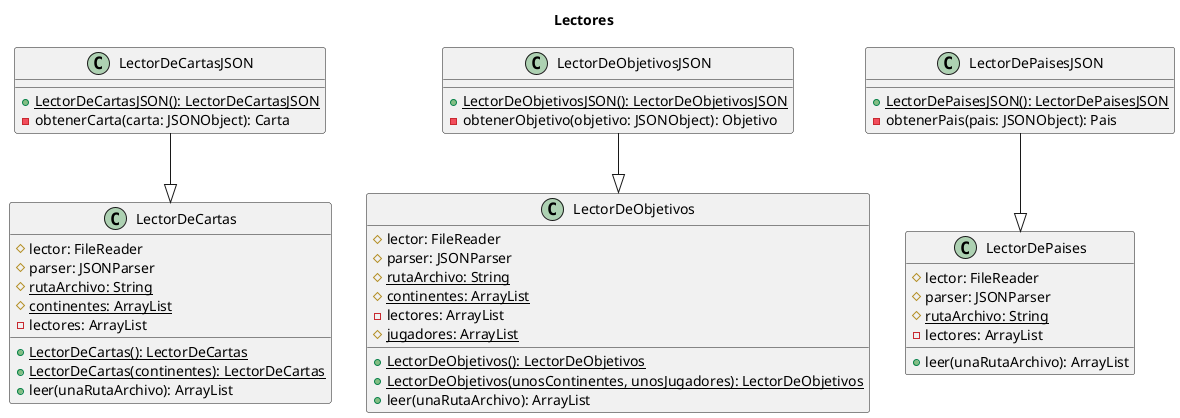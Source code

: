 @startuml

title Lectores

class LectorDeCartas {
    # lector: FileReader
    # parser: JSONParser
    # {static} rutaArchivo: String
    # {static} continentes: ArrayList
    - lectores: ArrayList
    + {static} LectorDeCartas(): LectorDeCartas
    + {static} LectorDeCartas(continentes): LectorDeCartas
    + leer(unaRutaArchivo): ArrayList
}

class LectorDeObjetivos {
    # lector: FileReader
    # parser: JSONParser
    # {static} rutaArchivo: String
    # {static} continentes: ArrayList
    - lectores: ArrayList
    # {static} jugadores: ArrayList
    + {static} LectorDeObjetivos(): LectorDeObjetivos
    + {static} LectorDeObjetivos(unosContinentes, unosJugadores): LectorDeObjetivos
    + leer(unaRutaArchivo): ArrayList
}

class LectorDePaises {
    # lector: FileReader
    # parser: JSONParser
    # {static} rutaArchivo: String
    - lectores: ArrayList
    + leer(unaRutaArchivo): ArrayList
}

LectorDeCartasJSON --|> LectorDeCartas
LectorDeObjetivosJSON --|> LectorDeObjetivos
LectorDePaisesJSON --|> LectorDePaises

class LectorDeCartasJSON {
    + {static} LectorDeCartasJSON(): LectorDeCartasJSON
    - obtenerCarta(carta: JSONObject): Carta
}

class LectorDeObjetivosJSON {
    + {static} LectorDeObjetivosJSON(): LectorDeObjetivosJSON
    - obtenerObjetivo(objetivo: JSONObject): Objetivo
}

class LectorDePaisesJSON {
    + {static} LectorDePaisesJSON(): LectorDePaisesJSON
    - obtenerPais(pais: JSONObject): Pais
}

@enduml